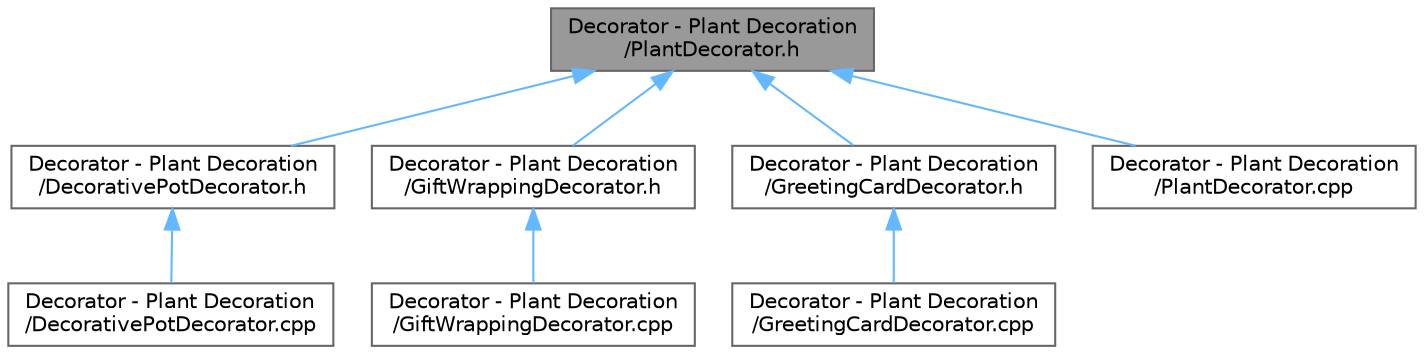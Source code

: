 digraph "Decorator - Plant Decoration/PlantDecorator.h"
{
 // INTERACTIVE_SVG=YES
 // LATEX_PDF_SIZE
  bgcolor="transparent";
  edge [fontname=Helvetica,fontsize=10,labelfontname=Helvetica,labelfontsize=10];
  node [fontname=Helvetica,fontsize=10,shape=box,height=0.2,width=0.4];
  Node1 [id="Node000001",label="Decorator - Plant Decoration\l/PlantDecorator.h",height=0.2,width=0.4,color="gray40", fillcolor="grey60", style="filled", fontcolor="black",tooltip="Header file for the PlantDecorator abstract decorator class."];
  Node1 -> Node2 [id="edge1_Node000001_Node000002",dir="back",color="steelblue1",style="solid",tooltip=" "];
  Node2 [id="Node000002",label="Decorator - Plant Decoration\l/DecorativePotDecorator.h",height=0.2,width=0.4,color="grey40", fillcolor="white", style="filled",URL="$_decorative_pot_decorator_8h.html",tooltip="Header file for the DecorativePotDecorator concrete decorator class."];
  Node2 -> Node3 [id="edge2_Node000002_Node000003",dir="back",color="steelblue1",style="solid",tooltip=" "];
  Node3 [id="Node000003",label="Decorator - Plant Decoration\l/DecorativePotDecorator.cpp",height=0.2,width=0.4,color="grey40", fillcolor="white", style="filled",URL="$_decorative_pot_decorator_8cpp.html",tooltip=" "];
  Node1 -> Node4 [id="edge3_Node000001_Node000004",dir="back",color="steelblue1",style="solid",tooltip=" "];
  Node4 [id="Node000004",label="Decorator - Plant Decoration\l/GiftWrappingDecorator.h",height=0.2,width=0.4,color="grey40", fillcolor="white", style="filled",URL="$_gift_wrapping_decorator_8h.html",tooltip="Header file for the GiftWrappingDecorator concrete decorator class."];
  Node4 -> Node5 [id="edge4_Node000004_Node000005",dir="back",color="steelblue1",style="solid",tooltip=" "];
  Node5 [id="Node000005",label="Decorator - Plant Decoration\l/GiftWrappingDecorator.cpp",height=0.2,width=0.4,color="grey40", fillcolor="white", style="filled",URL="$_gift_wrapping_decorator_8cpp.html",tooltip=" "];
  Node1 -> Node6 [id="edge5_Node000001_Node000006",dir="back",color="steelblue1",style="solid",tooltip=" "];
  Node6 [id="Node000006",label="Decorator - Plant Decoration\l/GreetingCardDecorator.h",height=0.2,width=0.4,color="grey40", fillcolor="white", style="filled",URL="$_greeting_card_decorator_8h.html",tooltip="Header file for the GreetingCardDecorator concrete decorator class."];
  Node6 -> Node7 [id="edge6_Node000006_Node000007",dir="back",color="steelblue1",style="solid",tooltip=" "];
  Node7 [id="Node000007",label="Decorator - Plant Decoration\l/GreetingCardDecorator.cpp",height=0.2,width=0.4,color="grey40", fillcolor="white", style="filled",URL="$_greeting_card_decorator_8cpp.html",tooltip=" "];
  Node1 -> Node8 [id="edge7_Node000001_Node000008",dir="back",color="steelblue1",style="solid",tooltip=" "];
  Node8 [id="Node000008",label="Decorator - Plant Decoration\l/PlantDecorator.cpp",height=0.2,width=0.4,color="grey40", fillcolor="white", style="filled",URL="$_plant_decorator_8cpp.html",tooltip=" "];
}
